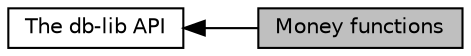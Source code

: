 digraph "Money functions"
{
  edge [fontname="Helvetica",fontsize="10",labelfontname="Helvetica",labelfontsize="10"];
  node [fontname="Helvetica",fontsize="10",shape=box];
  rankdir=LR;
  Node2 [label="The db-lib API",height=0.2,width=0.4,color="black", fillcolor="white", style="filled",URL="$a00547.html",tooltip="Functions callable by db-lib client programs."];
  Node1 [label="Money functions",height=0.2,width=0.4,color="black", fillcolor="grey75", style="filled", fontcolor="black",tooltip="Functions to manipulate the MONEY datatype."];
  Node2->Node1 [shape=plaintext, dir="back", style="solid"];
}
